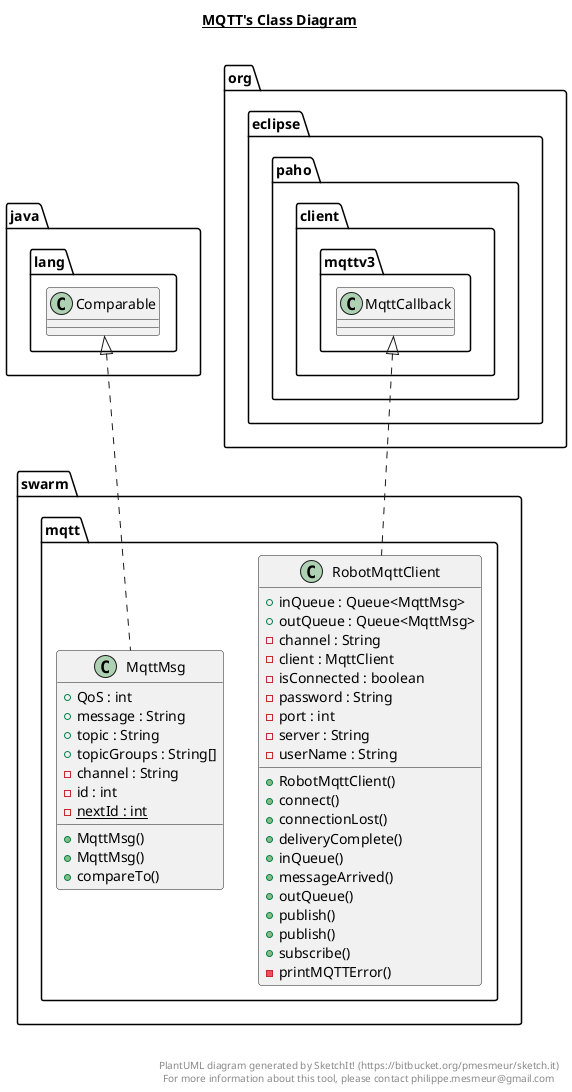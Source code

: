 @startuml

title __MQTT's Class Diagram__\n

  namespace swarm {
    namespace mqtt {
      class swarm.mqtt.MqttMsg {
          + QoS : int
          + message : String
          + topic : String
          + topicGroups : String[]
          - channel : String
          - id : int
          {static} - nextId : int
          + MqttMsg()
          + MqttMsg()
          + compareTo()
      }
    }
  }
  

  namespace swarm {
    namespace mqtt {
      class swarm.mqtt.RobotMqttClient {
          + inQueue : Queue<MqttMsg>
          + outQueue : Queue<MqttMsg>
          - channel : String
          - client : MqttClient
          - isConnected : boolean
          - password : String
          - port : int
          - server : String
          - userName : String
          + RobotMqttClient()
          + connect()
          + connectionLost()
          + deliveryComplete()
          + inQueue()
          + messageArrived()
          + outQueue()
          + publish()
          + publish()
          + subscribe()
          - printMQTTError()
      }
    }
  }
  

  swarm.mqtt.MqttMsg .up.|> java.lang.Comparable
  swarm.mqtt.RobotMqttClient .up.|> org.eclipse.paho.client.mqttv3.MqttCallback


right footer


PlantUML diagram generated by SketchIt! (https://bitbucket.org/pmesmeur/sketch.it)
For more information about this tool, please contact philippe.mesmeur@gmail.com
endfooter

@enduml
